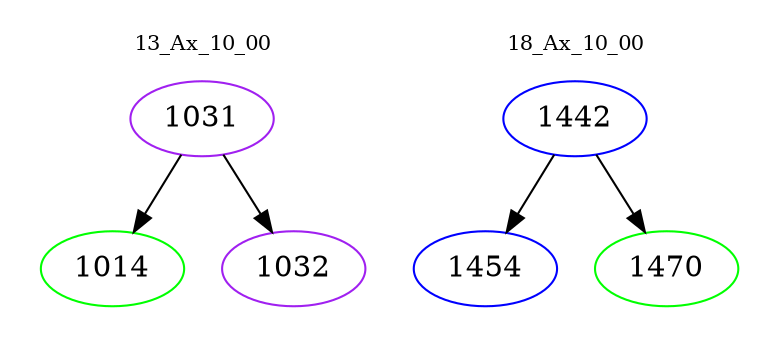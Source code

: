 digraph{
subgraph cluster_0 {
color = white
label = "13_Ax_10_00";
fontsize=10;
T0_1031 [label="1031", color="purple"]
T0_1031 -> T0_1014 [color="black"]
T0_1014 [label="1014", color="green"]
T0_1031 -> T0_1032 [color="black"]
T0_1032 [label="1032", color="purple"]
}
subgraph cluster_1 {
color = white
label = "18_Ax_10_00";
fontsize=10;
T1_1442 [label="1442", color="blue"]
T1_1442 -> T1_1454 [color="black"]
T1_1454 [label="1454", color="blue"]
T1_1442 -> T1_1470 [color="black"]
T1_1470 [label="1470", color="green"]
}
}
